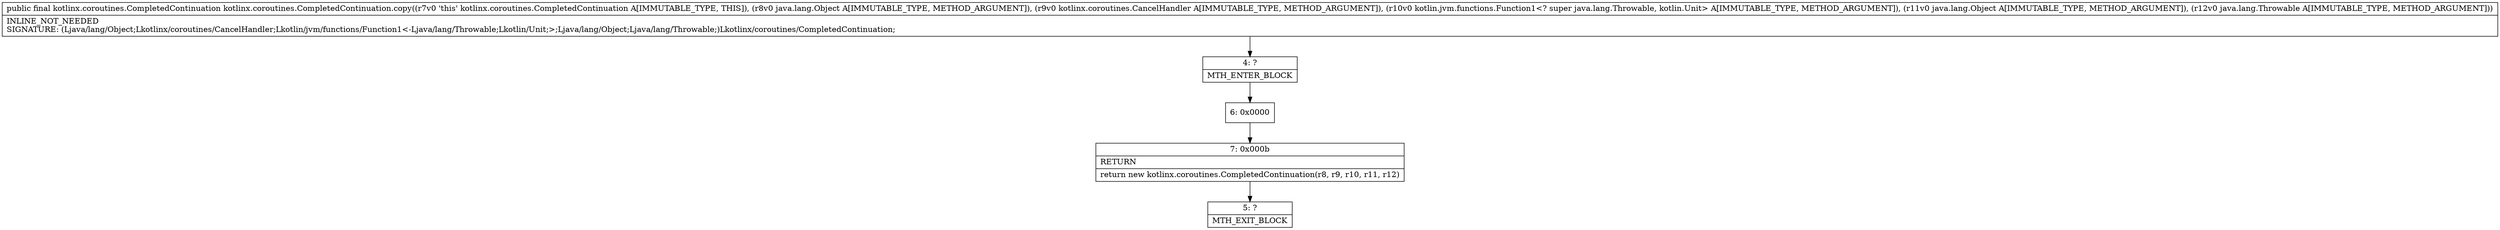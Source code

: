 digraph "CFG forkotlinx.coroutines.CompletedContinuation.copy(Ljava\/lang\/Object;Lkotlinx\/coroutines\/CancelHandler;Lkotlin\/jvm\/functions\/Function1;Ljava\/lang\/Object;Ljava\/lang\/Throwable;)Lkotlinx\/coroutines\/CompletedContinuation;" {
Node_4 [shape=record,label="{4\:\ ?|MTH_ENTER_BLOCK\l}"];
Node_6 [shape=record,label="{6\:\ 0x0000}"];
Node_7 [shape=record,label="{7\:\ 0x000b|RETURN\l|return new kotlinx.coroutines.CompletedContinuation(r8, r9, r10, r11, r12)\l}"];
Node_5 [shape=record,label="{5\:\ ?|MTH_EXIT_BLOCK\l}"];
MethodNode[shape=record,label="{public final kotlinx.coroutines.CompletedContinuation kotlinx.coroutines.CompletedContinuation.copy((r7v0 'this' kotlinx.coroutines.CompletedContinuation A[IMMUTABLE_TYPE, THIS]), (r8v0 java.lang.Object A[IMMUTABLE_TYPE, METHOD_ARGUMENT]), (r9v0 kotlinx.coroutines.CancelHandler A[IMMUTABLE_TYPE, METHOD_ARGUMENT]), (r10v0 kotlin.jvm.functions.Function1\<? super java.lang.Throwable, kotlin.Unit\> A[IMMUTABLE_TYPE, METHOD_ARGUMENT]), (r11v0 java.lang.Object A[IMMUTABLE_TYPE, METHOD_ARGUMENT]), (r12v0 java.lang.Throwable A[IMMUTABLE_TYPE, METHOD_ARGUMENT]))  | INLINE_NOT_NEEDED\lSIGNATURE: (Ljava\/lang\/Object;Lkotlinx\/coroutines\/CancelHandler;Lkotlin\/jvm\/functions\/Function1\<\-Ljava\/lang\/Throwable;Lkotlin\/Unit;\>;Ljava\/lang\/Object;Ljava\/lang\/Throwable;)Lkotlinx\/coroutines\/CompletedContinuation;\l}"];
MethodNode -> Node_4;Node_4 -> Node_6;
Node_6 -> Node_7;
Node_7 -> Node_5;
}


